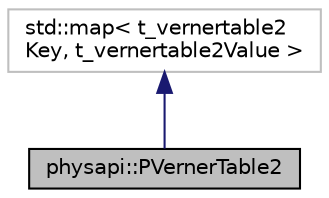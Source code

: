 digraph "physapi::PVernerTable2"
{
 // LATEX_PDF_SIZE
  edge [fontname="Helvetica",fontsize="10",labelfontname="Helvetica",labelfontsize="10"];
  node [fontname="Helvetica",fontsize="10",shape=record];
  Node1 [label="physapi::PVernerTable2",height=0.2,width=0.4,color="black", fillcolor="grey75", style="filled", fontcolor="black",tooltip=" "];
  Node2 -> Node1 [dir="back",color="midnightblue",fontsize="10",style="solid"];
  Node2 [label="std::map\< t_vernertable2\lKey, t_vernertable2Value \>",height=0.2,width=0.4,color="grey75", fillcolor="white", style="filled",tooltip=" "];
}
